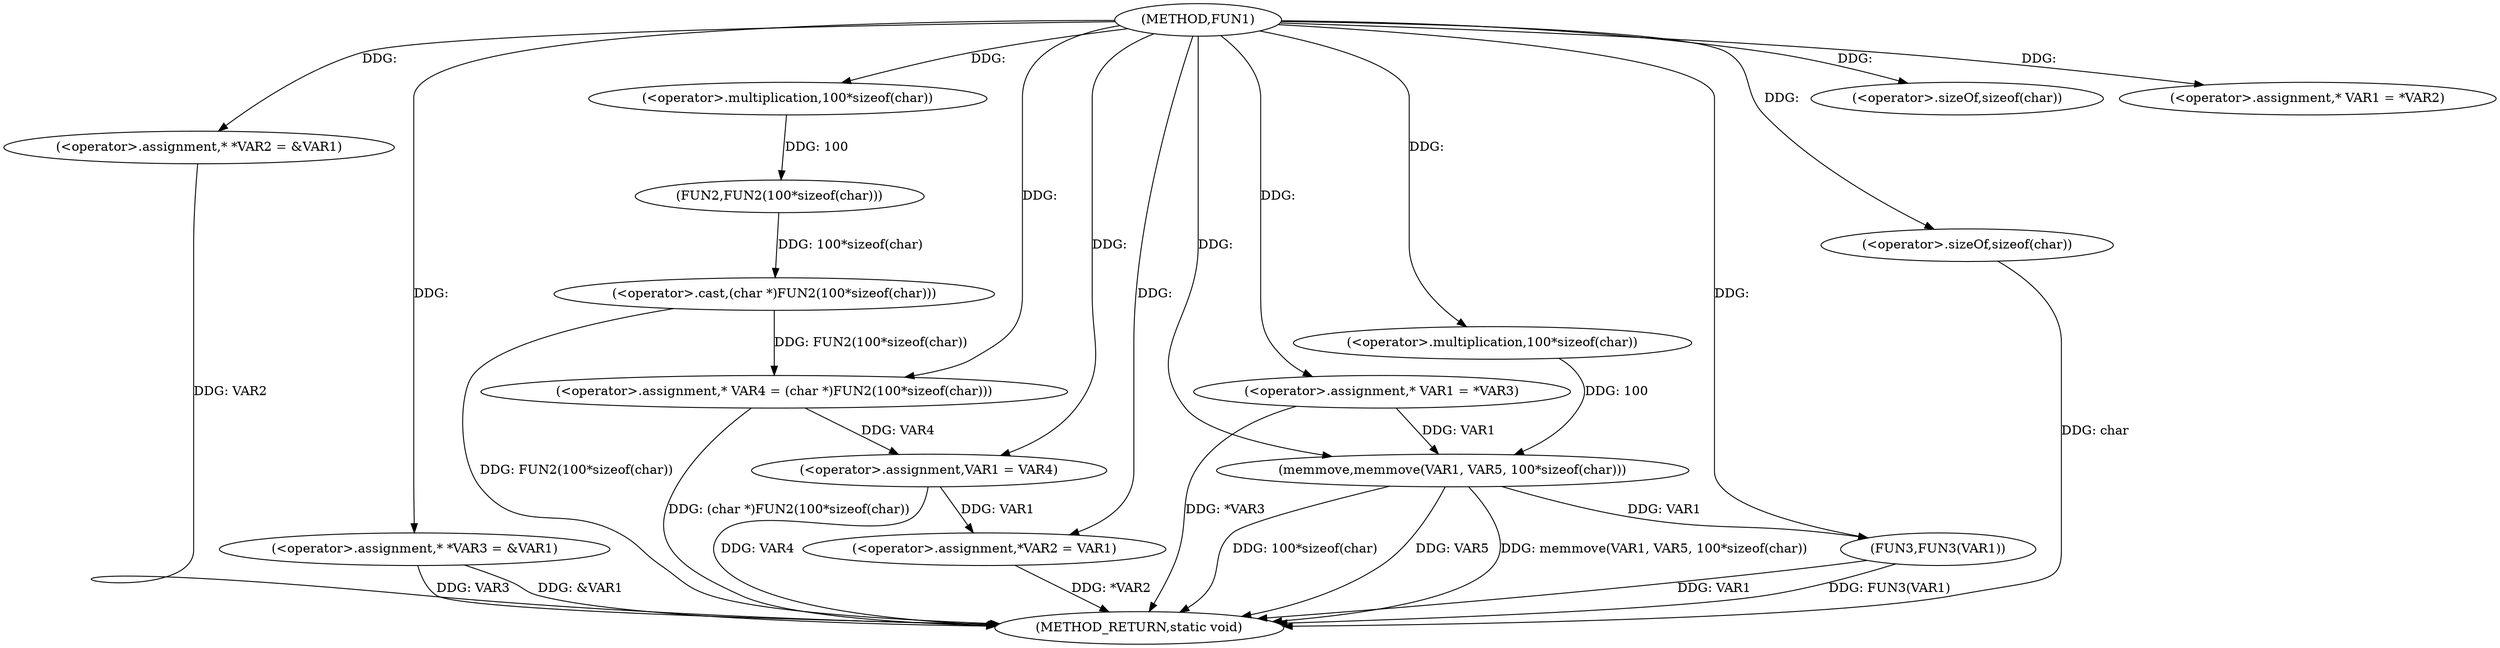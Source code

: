 digraph FUN1 {  
"1000100" [label = "(METHOD,FUN1)" ]
"1000153" [label = "(METHOD_RETURN,static void)" ]
"1000104" [label = "(<operator>.assignment,* *VAR2 = &VAR1)" ]
"1000109" [label = "(<operator>.assignment,* *VAR3 = &VAR1)" ]
"1000114" [label = "(<operator>.assignment,* VAR4 = (char *)FUN2(100*sizeof(char)))" ]
"1000116" [label = "(<operator>.cast,(char *)FUN2(100*sizeof(char)))" ]
"1000118" [label = "(FUN2,FUN2(100*sizeof(char)))" ]
"1000119" [label = "(<operator>.multiplication,100*sizeof(char))" ]
"1000121" [label = "(<operator>.sizeOf,sizeof(char))" ]
"1000125" [label = "(<operator>.assignment,* VAR1 = *VAR2)" ]
"1000129" [label = "(<operator>.assignment,VAR1 = VAR4)" ]
"1000132" [label = "(<operator>.assignment,*VAR2 = VAR1)" ]
"1000138" [label = "(<operator>.assignment,* VAR1 = *VAR3)" ]
"1000144" [label = "(memmove,memmove(VAR1, VAR5, 100*sizeof(char)))" ]
"1000147" [label = "(<operator>.multiplication,100*sizeof(char))" ]
"1000149" [label = "(<operator>.sizeOf,sizeof(char))" ]
"1000151" [label = "(FUN3,FUN3(VAR1))" ]
  "1000151" -> "1000153"  [ label = "DDG: FUN3(VAR1)"] 
  "1000104" -> "1000153"  [ label = "DDG: VAR2"] 
  "1000116" -> "1000153"  [ label = "DDG: FUN2(100*sizeof(char))"] 
  "1000132" -> "1000153"  [ label = "DDG: *VAR2"] 
  "1000109" -> "1000153"  [ label = "DDG: VAR3"] 
  "1000149" -> "1000153"  [ label = "DDG: char"] 
  "1000144" -> "1000153"  [ label = "DDG: VAR5"] 
  "1000129" -> "1000153"  [ label = "DDG: VAR4"] 
  "1000138" -> "1000153"  [ label = "DDG: *VAR3"] 
  "1000151" -> "1000153"  [ label = "DDG: VAR1"] 
  "1000144" -> "1000153"  [ label = "DDG: memmove(VAR1, VAR5, 100*sizeof(char))"] 
  "1000144" -> "1000153"  [ label = "DDG: 100*sizeof(char)"] 
  "1000109" -> "1000153"  [ label = "DDG: &VAR1"] 
  "1000114" -> "1000153"  [ label = "DDG: (char *)FUN2(100*sizeof(char))"] 
  "1000100" -> "1000104"  [ label = "DDG: "] 
  "1000100" -> "1000109"  [ label = "DDG: "] 
  "1000116" -> "1000114"  [ label = "DDG: FUN2(100*sizeof(char))"] 
  "1000100" -> "1000114"  [ label = "DDG: "] 
  "1000118" -> "1000116"  [ label = "DDG: 100*sizeof(char)"] 
  "1000119" -> "1000118"  [ label = "DDG: 100"] 
  "1000100" -> "1000119"  [ label = "DDG: "] 
  "1000100" -> "1000121"  [ label = "DDG: "] 
  "1000100" -> "1000125"  [ label = "DDG: "] 
  "1000114" -> "1000129"  [ label = "DDG: VAR4"] 
  "1000100" -> "1000129"  [ label = "DDG: "] 
  "1000129" -> "1000132"  [ label = "DDG: VAR1"] 
  "1000100" -> "1000132"  [ label = "DDG: "] 
  "1000100" -> "1000138"  [ label = "DDG: "] 
  "1000138" -> "1000144"  [ label = "DDG: VAR1"] 
  "1000100" -> "1000144"  [ label = "DDG: "] 
  "1000147" -> "1000144"  [ label = "DDG: 100"] 
  "1000100" -> "1000147"  [ label = "DDG: "] 
  "1000100" -> "1000149"  [ label = "DDG: "] 
  "1000144" -> "1000151"  [ label = "DDG: VAR1"] 
  "1000100" -> "1000151"  [ label = "DDG: "] 
}
